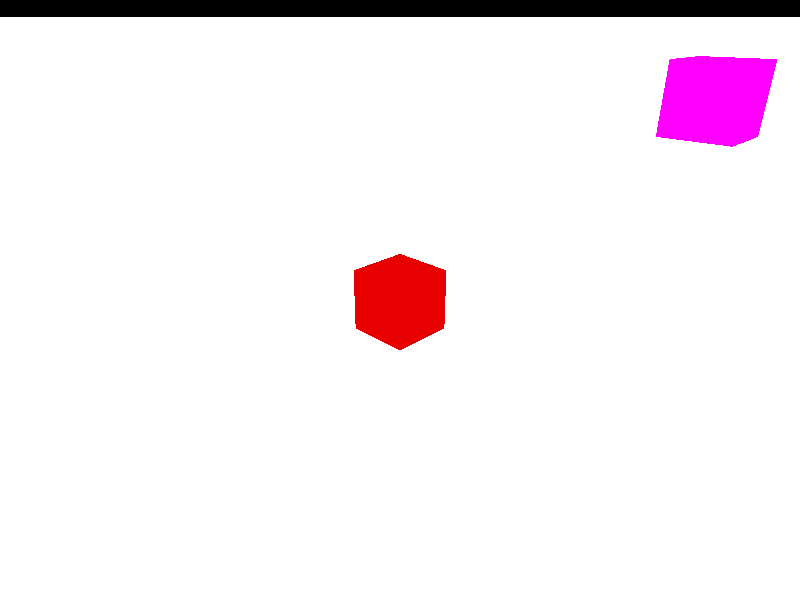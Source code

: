 /* Lab 1, Cube example: cube.pov
*/
camera
{
 perspective
 location <6,4,-6>
 look_at <0,0,0>
}

/*
light_source
{
 <1.5,1.5,1.5>,
 color rgb <5,5,5>
}

light_source
{
 <20,20,20>,
 color rgb <1,1,1>
}
*/

box
{
 <-0.5,-0.5,-0.5>,<0.5,0.5,0.5>
 interior { ior 1.3 }
 pigment { rgbf <0.9,0,0,1> }
 photons { target reflection on refraction on }
}

light_source
{
 <1.5,1.5,1.5>,
 color rgb <5,5,5>
 looks_like{ 
  box { <1,1,1>,<2,2,2>
   pigment {color rgb <1,0,1>}
   no_shadow} 
}}

plane
{
 <0,1,0>, -2
 pigment { rgb <1,1,1> }
}
